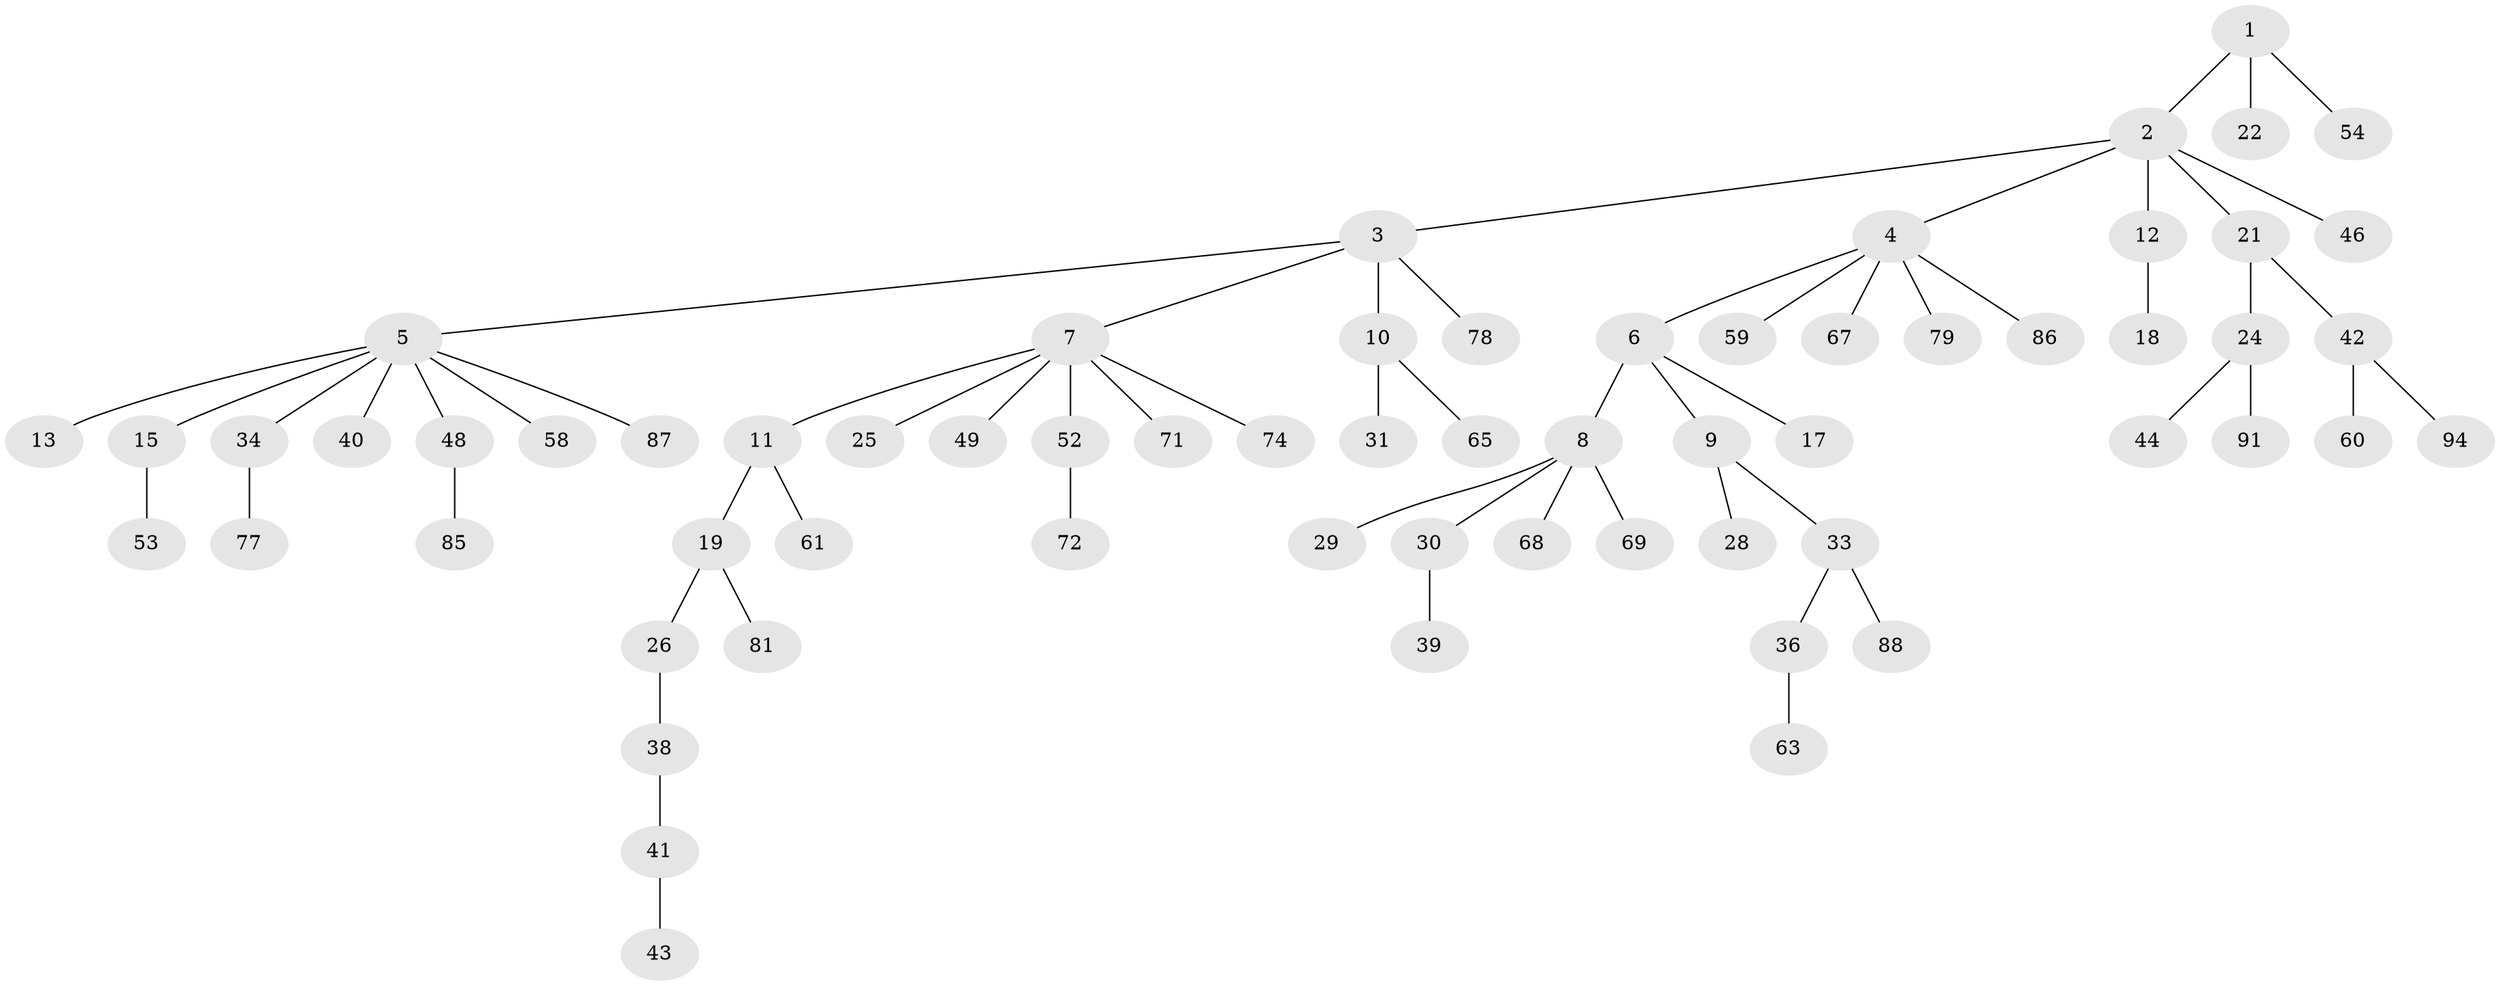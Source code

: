 // original degree distribution, {4: 0.07446808510638298, 7: 0.02127659574468085, 5: 0.031914893617021274, 6: 0.02127659574468085, 2: 0.18085106382978725, 1: 0.5638297872340425, 3: 0.10638297872340426}
// Generated by graph-tools (version 1.1) at 2025/11/02/27/25 16:11:26]
// undirected, 64 vertices, 63 edges
graph export_dot {
graph [start="1"]
  node [color=gray90,style=filled];
  1 [super="+32"];
  2 [super="+80"];
  3 [super="+76"];
  4 [super="+75"];
  5 [super="+14"];
  6 [super="+73"];
  7 [super="+16"];
  8 [super="+27"];
  9 [super="+23"];
  10 [super="+47"];
  11 [super="+50"];
  12;
  13;
  15;
  17 [super="+20"];
  18;
  19 [super="+35"];
  21 [super="+55"];
  22;
  24 [super="+45"];
  25;
  26 [super="+93"];
  28;
  29;
  30;
  31 [super="+90"];
  33;
  34 [super="+37"];
  36 [super="+51"];
  38 [super="+84"];
  39 [super="+64"];
  40 [super="+62"];
  41 [super="+56"];
  42 [super="+89"];
  43;
  44;
  46;
  48 [super="+57"];
  49 [super="+82"];
  52 [super="+70"];
  53;
  54;
  58 [super="+92"];
  59;
  60;
  61 [super="+66"];
  63;
  65;
  67;
  68;
  69;
  71;
  72 [super="+83"];
  74;
  77;
  78;
  79;
  81;
  85;
  86;
  87;
  88;
  91;
  94;
  1 -- 2;
  1 -- 22;
  1 -- 54;
  2 -- 3;
  2 -- 4;
  2 -- 12;
  2 -- 21;
  2 -- 46;
  3 -- 5;
  3 -- 7;
  3 -- 10;
  3 -- 78;
  4 -- 6;
  4 -- 59;
  4 -- 67;
  4 -- 86;
  4 -- 79;
  5 -- 13;
  5 -- 15;
  5 -- 34;
  5 -- 58;
  5 -- 87;
  5 -- 40;
  5 -- 48;
  6 -- 8;
  6 -- 9;
  6 -- 17;
  7 -- 11;
  7 -- 25;
  7 -- 71;
  7 -- 49;
  7 -- 74;
  7 -- 52;
  8 -- 29;
  8 -- 30;
  8 -- 68;
  8 -- 69;
  9 -- 28;
  9 -- 33;
  10 -- 31;
  10 -- 65;
  11 -- 19;
  11 -- 61;
  12 -- 18;
  15 -- 53;
  19 -- 26;
  19 -- 81;
  21 -- 24;
  21 -- 42;
  24 -- 44;
  24 -- 91;
  26 -- 38;
  30 -- 39;
  33 -- 36;
  33 -- 88;
  34 -- 77;
  36 -- 63;
  38 -- 41;
  41 -- 43;
  42 -- 60;
  42 -- 94;
  48 -- 85;
  52 -- 72;
}
